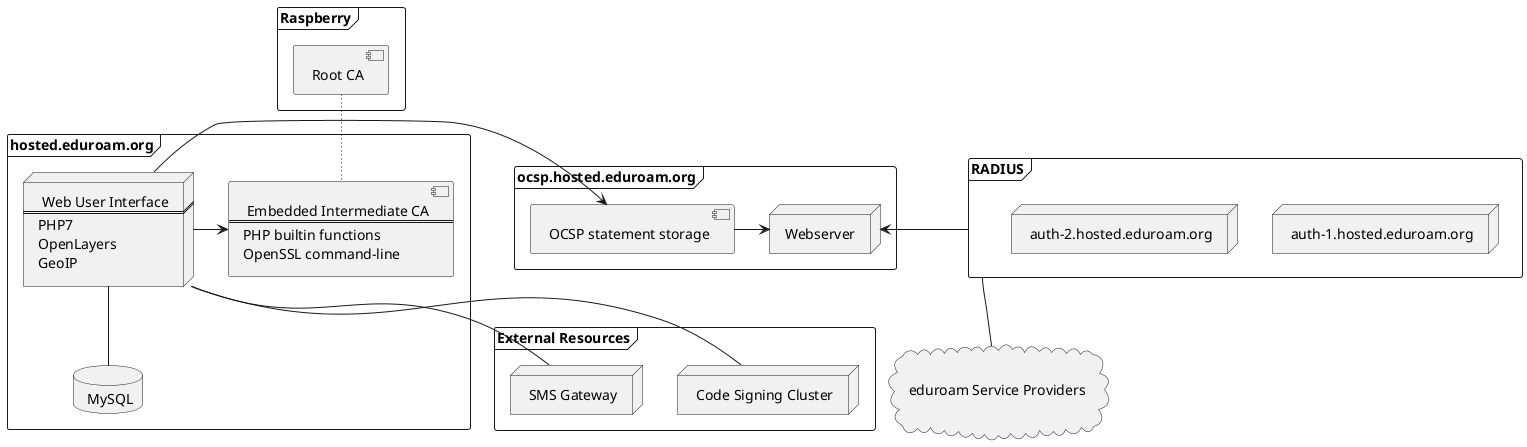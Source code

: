 @startuml
frame hosted.eduroam.org  {
node web [ Web User Interface
===
PHP7
OpenLayers
GeoIP ]

database mysql [ MySQL 
]

component ca [ Embedded Intermediate CA
===
PHP builtin functions
OpenSSL command-line
]

}

frame ocsp.hosted.eduroam.org {
node Webserver

component ocspstore [ OCSP statement storage
]
}

frame Raspberry {
component rootca [ Root CA
]
}

frame RADIUS {
node auth1 [ auth-1.hosted.eduroam.org
]
node auth2 [ auth-2.hosted.eduroam.org
]

}
cloud sp [ 

eduroam Service Providers

]

frame "External Resources" {
node signer [ Code Signing Cluster
]
node sms [ SMS Gateway
]
}
web -- mysql
web -> ca
web -> ocspstore
web -- signer
web -- sms
ocspstore -> Webserver
rootca ~~ ca
RADIUS -> Webserver
RADIUS -- sp
@enduml

